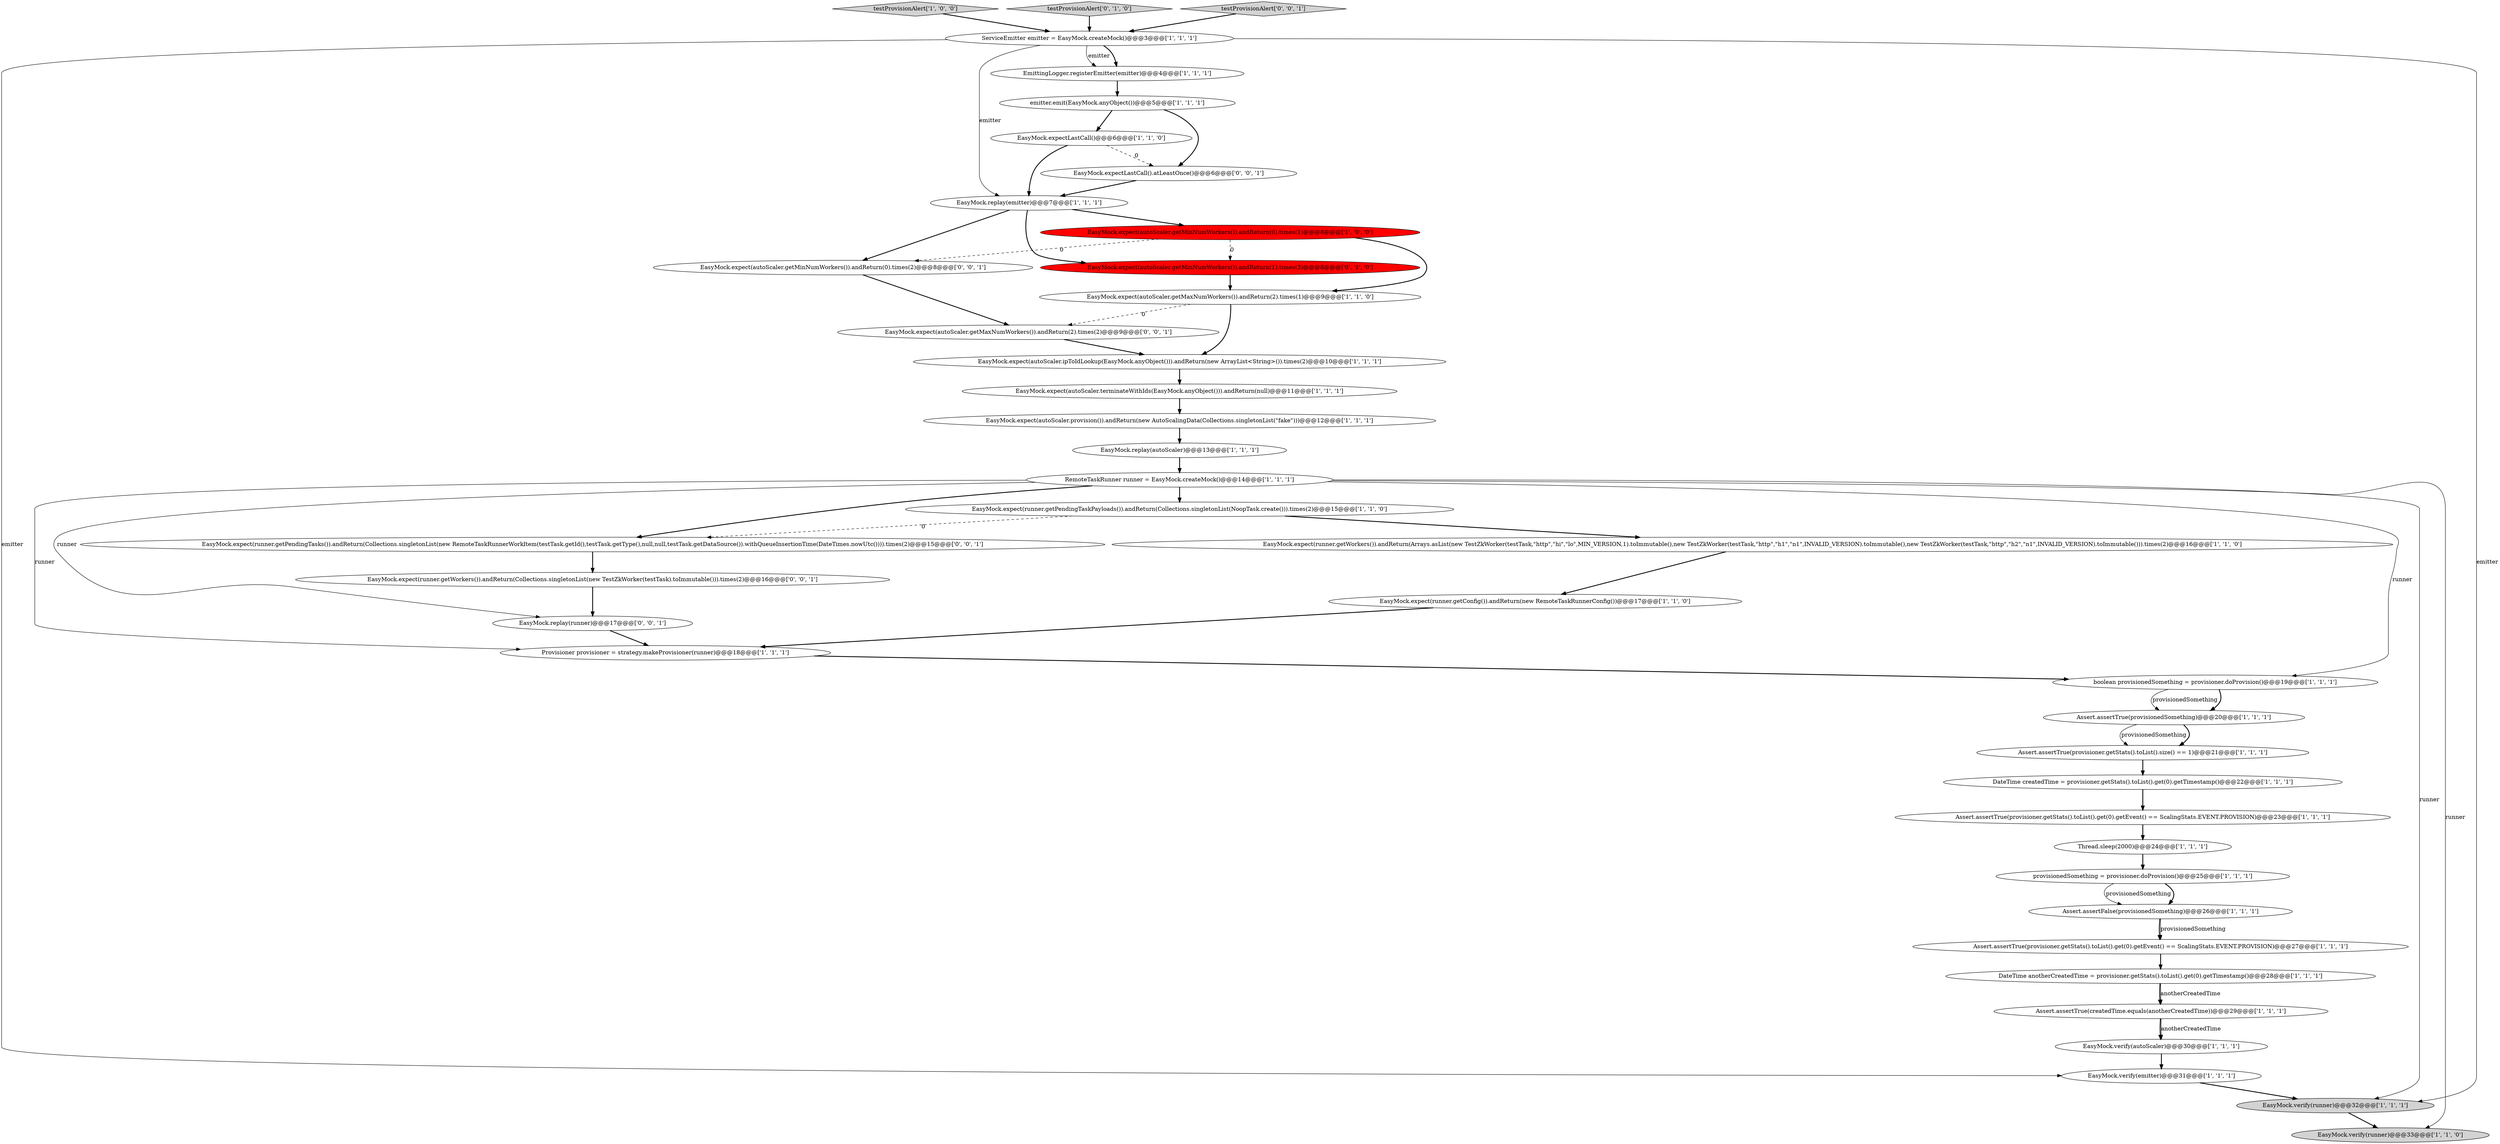 digraph {
12 [style = filled, label = "DateTime createdTime = provisioner.getStats().toList().get(0).getTimestamp()@@@22@@@['1', '1', '1']", fillcolor = white, shape = ellipse image = "AAA0AAABBB1BBB"];
21 [style = filled, label = "DateTime anotherCreatedTime = provisioner.getStats().toList().get(0).getTimestamp()@@@28@@@['1', '1', '1']", fillcolor = white, shape = ellipse image = "AAA0AAABBB1BBB"];
17 [style = filled, label = "EasyMock.expect(autoScaler.getMinNumWorkers()).andReturn(0).times(1)@@@8@@@['1', '0', '0']", fillcolor = red, shape = ellipse image = "AAA1AAABBB1BBB"];
28 [style = filled, label = "Assert.assertTrue(provisioner.getStats().toList().size() == 1)@@@21@@@['1', '1', '1']", fillcolor = white, shape = ellipse image = "AAA0AAABBB1BBB"];
39 [style = filled, label = "EasyMock.expect(autoScaler.getMaxNumWorkers()).andReturn(2).times(2)@@@9@@@['0', '0', '1']", fillcolor = white, shape = ellipse image = "AAA0AAABBB3BBB"];
2 [style = filled, label = "boolean provisionedSomething = provisioner.doProvision()@@@19@@@['1', '1', '1']", fillcolor = white, shape = ellipse image = "AAA0AAABBB1BBB"];
30 [style = filled, label = "EasyMock.expect(autoScaler.provision()).andReturn(new AutoScalingData(Collections.singletonList(\"fake\")))@@@12@@@['1', '1', '1']", fillcolor = white, shape = ellipse image = "AAA0AAABBB1BBB"];
25 [style = filled, label = "Assert.assertFalse(provisionedSomething)@@@26@@@['1', '1', '1']", fillcolor = white, shape = ellipse image = "AAA0AAABBB1BBB"];
4 [style = filled, label = "EasyMock.expect(runner.getConfig()).andReturn(new RemoteTaskRunnerConfig())@@@17@@@['1', '1', '0']", fillcolor = white, shape = ellipse image = "AAA0AAABBB1BBB"];
5 [style = filled, label = "EasyMock.expect(autoScaler.getMaxNumWorkers()).andReturn(2).times(1)@@@9@@@['1', '1', '0']", fillcolor = white, shape = ellipse image = "AAA0AAABBB1BBB"];
24 [style = filled, label = "Assert.assertTrue(provisioner.getStats().toList().get(0).getEvent() == ScalingStats.EVENT.PROVISION)@@@23@@@['1', '1', '1']", fillcolor = white, shape = ellipse image = "AAA0AAABBB1BBB"];
29 [style = filled, label = "EasyMock.expect(autoScaler.terminateWithIds(EasyMock.anyObject())).andReturn(null)@@@11@@@['1', '1', '1']", fillcolor = white, shape = ellipse image = "AAA0AAABBB1BBB"];
36 [style = filled, label = "EasyMock.expectLastCall().atLeastOnce()@@@6@@@['0', '0', '1']", fillcolor = white, shape = ellipse image = "AAA0AAABBB3BBB"];
7 [style = filled, label = "testProvisionAlert['1', '0', '0']", fillcolor = lightgray, shape = diamond image = "AAA0AAABBB1BBB"];
31 [style = filled, label = "EmittingLogger.registerEmitter(emitter)@@@4@@@['1', '1', '1']", fillcolor = white, shape = ellipse image = "AAA0AAABBB1BBB"];
19 [style = filled, label = "Assert.assertTrue(provisioner.getStats().toList().get(0).getEvent() == ScalingStats.EVENT.PROVISION)@@@27@@@['1', '1', '1']", fillcolor = white, shape = ellipse image = "AAA0AAABBB1BBB"];
32 [style = filled, label = "EasyMock.expect(autoScaler.getMinNumWorkers()).andReturn(1).times(3)@@@8@@@['0', '1', '0']", fillcolor = red, shape = ellipse image = "AAA1AAABBB2BBB"];
18 [style = filled, label = "ServiceEmitter emitter = EasyMock.createMock()@@@3@@@['1', '1', '1']", fillcolor = white, shape = ellipse image = "AAA0AAABBB1BBB"];
33 [style = filled, label = "testProvisionAlert['0', '1', '0']", fillcolor = lightgray, shape = diamond image = "AAA0AAABBB2BBB"];
1 [style = filled, label = "EasyMock.verify(runner)@@@32@@@['1', '1', '1']", fillcolor = lightgray, shape = ellipse image = "AAA0AAABBB1BBB"];
26 [style = filled, label = "EasyMock.expectLastCall()@@@6@@@['1', '1', '0']", fillcolor = white, shape = ellipse image = "AAA0AAABBB1BBB"];
38 [style = filled, label = "EasyMock.expect(runner.getPendingTasks()).andReturn(Collections.singletonList(new RemoteTaskRunnerWorkItem(testTask.getId(),testTask.getType(),null,null,testTask.getDataSource()).withQueueInsertionTime(DateTimes.nowUtc()))).times(2)@@@15@@@['0', '0', '1']", fillcolor = white, shape = ellipse image = "AAA0AAABBB3BBB"];
23 [style = filled, label = "Provisioner provisioner = strategy.makeProvisioner(runner)@@@18@@@['1', '1', '1']", fillcolor = white, shape = ellipse image = "AAA0AAABBB1BBB"];
20 [style = filled, label = "EasyMock.verify(emitter)@@@31@@@['1', '1', '1']", fillcolor = white, shape = ellipse image = "AAA0AAABBB1BBB"];
14 [style = filled, label = "EasyMock.verify(runner)@@@33@@@['1', '1', '0']", fillcolor = lightgray, shape = ellipse image = "AAA0AAABBB1BBB"];
13 [style = filled, label = "EasyMock.expect(runner.getPendingTaskPayloads()).andReturn(Collections.singletonList(NoopTask.create())).times(2)@@@15@@@['1', '1', '0']", fillcolor = white, shape = ellipse image = "AAA0AAABBB1BBB"];
8 [style = filled, label = "EasyMock.replay(emitter)@@@7@@@['1', '1', '1']", fillcolor = white, shape = ellipse image = "AAA0AAABBB1BBB"];
27 [style = filled, label = "EasyMock.verify(autoScaler)@@@30@@@['1', '1', '1']", fillcolor = white, shape = ellipse image = "AAA0AAABBB1BBB"];
37 [style = filled, label = "EasyMock.expect(autoScaler.getMinNumWorkers()).andReturn(0).times(2)@@@8@@@['0', '0', '1']", fillcolor = white, shape = ellipse image = "AAA0AAABBB3BBB"];
35 [style = filled, label = "testProvisionAlert['0', '0', '1']", fillcolor = lightgray, shape = diamond image = "AAA0AAABBB3BBB"];
6 [style = filled, label = "EasyMock.expect(runner.getWorkers()).andReturn(Arrays.asList(new TestZkWorker(testTask,\"http\",\"hi\",\"lo\",MIN_VERSION,1).toImmutable(),new TestZkWorker(testTask,\"http\",\"h1\",\"n1\",INVALID_VERSION).toImmutable(),new TestZkWorker(testTask,\"http\",\"h2\",\"n1\",INVALID_VERSION).toImmutable())).times(2)@@@16@@@['1', '1', '0']", fillcolor = white, shape = ellipse image = "AAA0AAABBB1BBB"];
3 [style = filled, label = "Assert.assertTrue(provisionedSomething)@@@20@@@['1', '1', '1']", fillcolor = white, shape = ellipse image = "AAA0AAABBB1BBB"];
22 [style = filled, label = "EasyMock.expect(autoScaler.ipToIdLookup(EasyMock.anyObject())).andReturn(new ArrayList<String>()).times(2)@@@10@@@['1', '1', '1']", fillcolor = white, shape = ellipse image = "AAA0AAABBB1BBB"];
40 [style = filled, label = "EasyMock.expect(runner.getWorkers()).andReturn(Collections.singletonList(new TestZkWorker(testTask).toImmutable())).times(2)@@@16@@@['0', '0', '1']", fillcolor = white, shape = ellipse image = "AAA0AAABBB3BBB"];
16 [style = filled, label = "provisionedSomething = provisioner.doProvision()@@@25@@@['1', '1', '1']", fillcolor = white, shape = ellipse image = "AAA0AAABBB1BBB"];
10 [style = filled, label = "emitter.emit(EasyMock.anyObject())@@@5@@@['1', '1', '1']", fillcolor = white, shape = ellipse image = "AAA0AAABBB1BBB"];
0 [style = filled, label = "EasyMock.replay(autoScaler)@@@13@@@['1', '1', '1']", fillcolor = white, shape = ellipse image = "AAA0AAABBB1BBB"];
9 [style = filled, label = "RemoteTaskRunner runner = EasyMock.createMock()@@@14@@@['1', '1', '1']", fillcolor = white, shape = ellipse image = "AAA0AAABBB1BBB"];
11 [style = filled, label = "Thread.sleep(2000)@@@24@@@['1', '1', '1']", fillcolor = white, shape = ellipse image = "AAA0AAABBB1BBB"];
34 [style = filled, label = "EasyMock.replay(runner)@@@17@@@['0', '0', '1']", fillcolor = white, shape = ellipse image = "AAA0AAABBB3BBB"];
15 [style = filled, label = "Assert.assertTrue(createdTime.equals(anotherCreatedTime))@@@29@@@['1', '1', '1']", fillcolor = white, shape = ellipse image = "AAA0AAABBB1BBB"];
11->16 [style = bold, label=""];
18->31 [style = bold, label=""];
32->5 [style = bold, label=""];
18->8 [style = solid, label="emitter"];
17->5 [style = bold, label=""];
25->19 [style = solid, label="provisionedSomething"];
0->9 [style = bold, label=""];
35->18 [style = bold, label=""];
8->32 [style = bold, label=""];
29->30 [style = bold, label=""];
18->1 [style = solid, label="emitter"];
9->2 [style = solid, label="runner"];
21->15 [style = solid, label="anotherCreatedTime"];
2->3 [style = bold, label=""];
21->15 [style = bold, label=""];
15->27 [style = solid, label="anotherCreatedTime"];
22->29 [style = bold, label=""];
9->23 [style = solid, label="runner"];
2->3 [style = solid, label="provisionedSomething"];
10->26 [style = bold, label=""];
26->8 [style = bold, label=""];
16->25 [style = bold, label=""];
9->1 [style = solid, label="runner"];
40->34 [style = bold, label=""];
12->24 [style = bold, label=""];
28->12 [style = bold, label=""];
20->1 [style = bold, label=""];
17->32 [style = dashed, label="0"];
5->39 [style = dashed, label="0"];
13->38 [style = dashed, label="0"];
16->25 [style = solid, label="provisionedSomething"];
10->36 [style = bold, label=""];
39->22 [style = bold, label=""];
8->17 [style = bold, label=""];
18->20 [style = solid, label="emitter"];
9->34 [style = solid, label="runner"];
6->4 [style = bold, label=""];
3->28 [style = bold, label=""];
18->31 [style = solid, label="emitter"];
33->18 [style = bold, label=""];
37->39 [style = bold, label=""];
31->10 [style = bold, label=""];
24->11 [style = bold, label=""];
25->19 [style = bold, label=""];
7->18 [style = bold, label=""];
36->8 [style = bold, label=""];
1->14 [style = bold, label=""];
34->23 [style = bold, label=""];
30->0 [style = bold, label=""];
23->2 [style = bold, label=""];
8->37 [style = bold, label=""];
26->36 [style = dashed, label="0"];
13->6 [style = bold, label=""];
17->37 [style = dashed, label="0"];
9->38 [style = bold, label=""];
38->40 [style = bold, label=""];
15->27 [style = bold, label=""];
5->22 [style = bold, label=""];
9->14 [style = solid, label="runner"];
27->20 [style = bold, label=""];
3->28 [style = solid, label="provisionedSomething"];
4->23 [style = bold, label=""];
9->13 [style = bold, label=""];
19->21 [style = bold, label=""];
}
